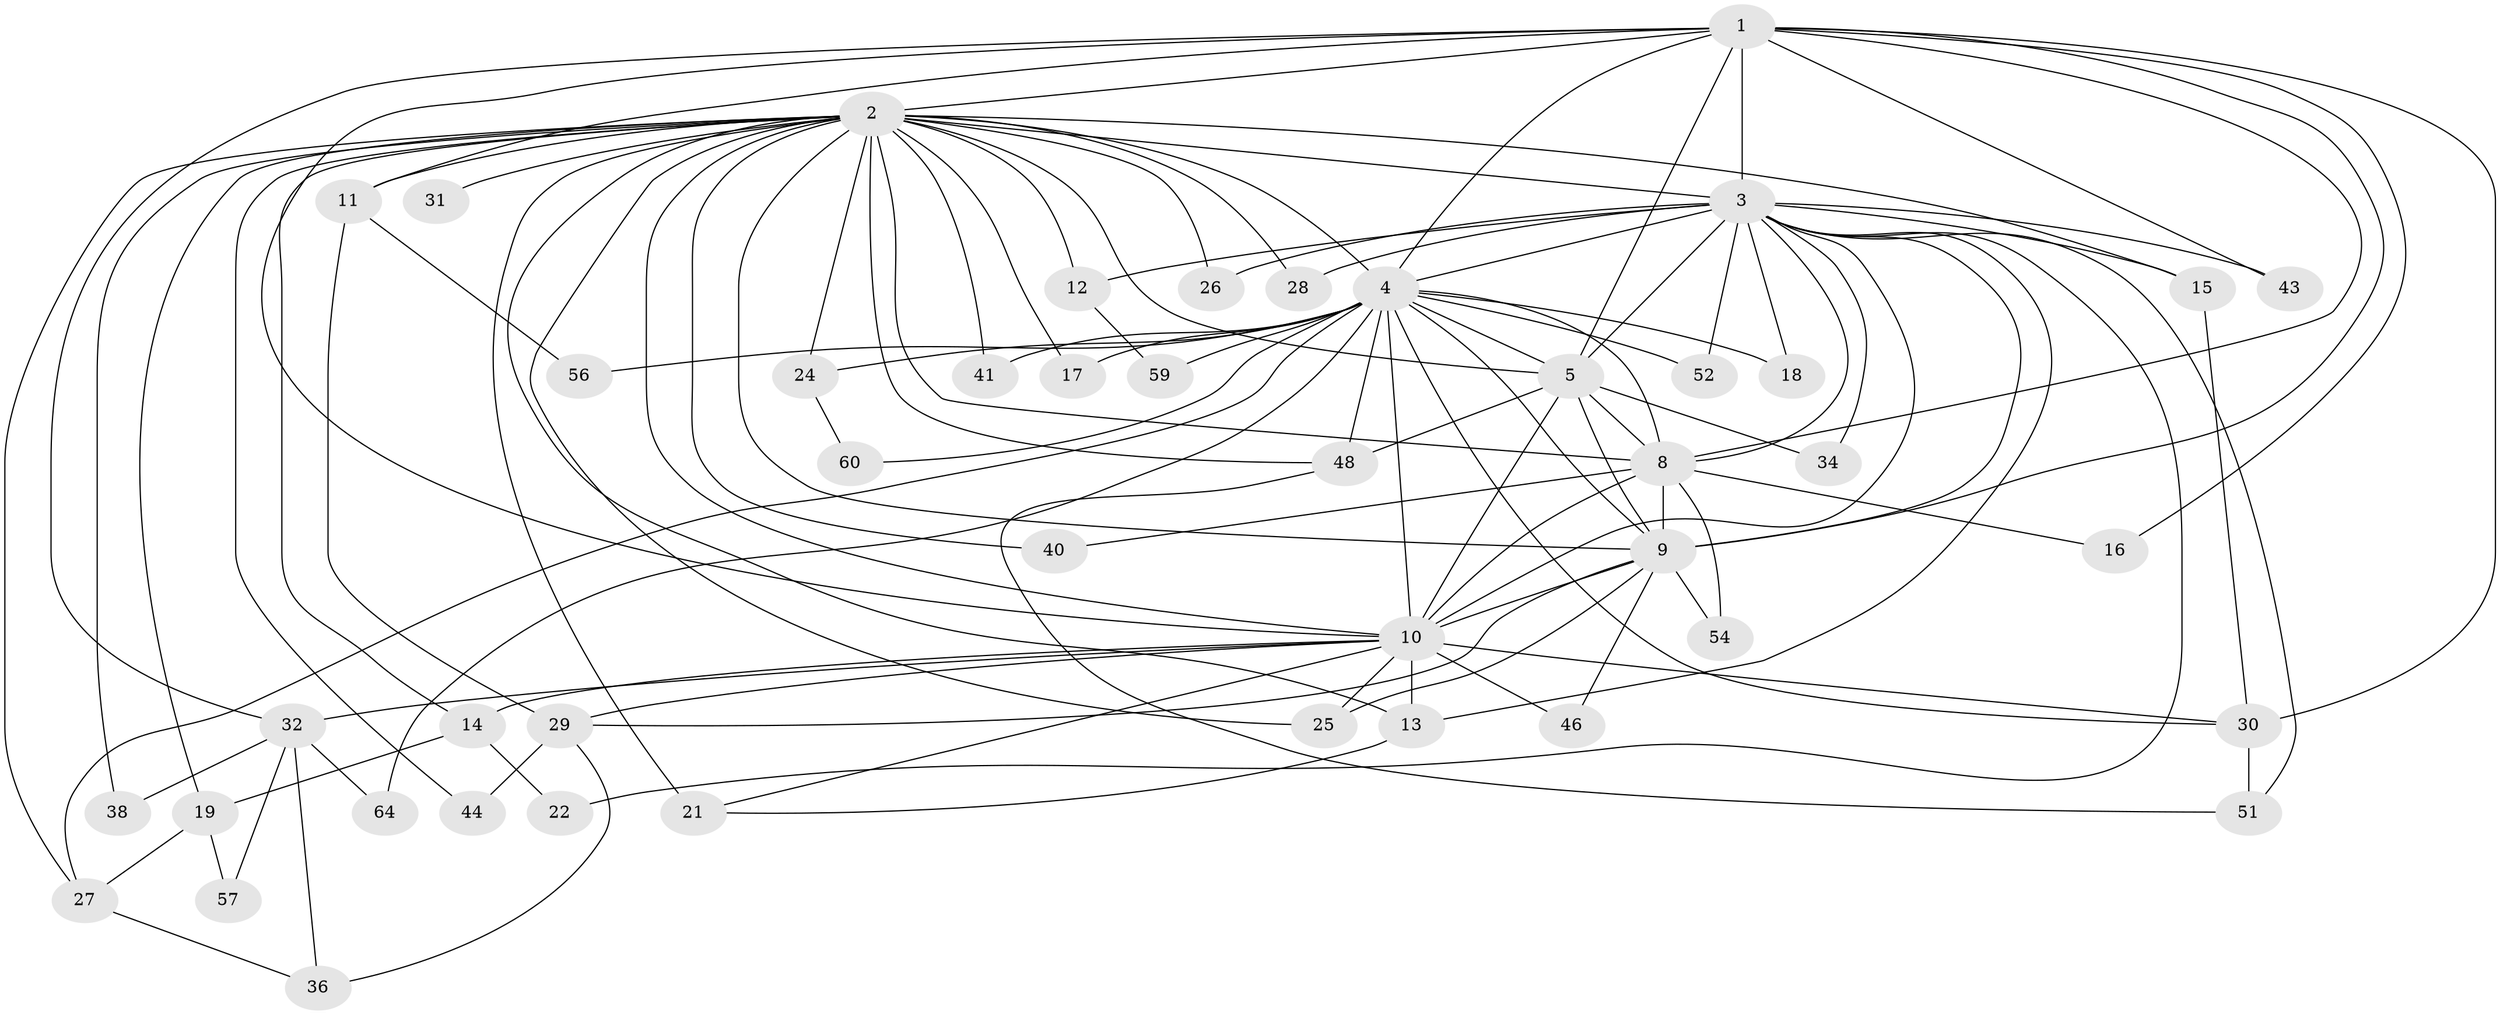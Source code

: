 // Generated by graph-tools (version 1.1) at 2025/51/02/27/25 19:51:41]
// undirected, 45 vertices, 111 edges
graph export_dot {
graph [start="1"]
  node [color=gray90,style=filled];
  1 [super="+35"];
  2 [super="+7"];
  3 [super="+6"];
  4 [super="+20"];
  5 [super="+63"];
  8 [super="+23"];
  9 [super="+33"];
  10 [super="+47"];
  11;
  12;
  13 [super="+50"];
  14;
  15;
  16;
  17 [super="+42"];
  18;
  19 [super="+37"];
  21 [super="+49"];
  22;
  24;
  25;
  26;
  27;
  28;
  29 [super="+58"];
  30 [super="+39"];
  31 [super="+62"];
  32 [super="+45"];
  34;
  36 [super="+53"];
  38;
  40;
  41;
  43;
  44;
  46;
  48 [super="+55"];
  51 [super="+61"];
  52;
  54;
  56;
  57;
  59;
  60;
  64;
  1 -- 2 [weight=2];
  1 -- 3 [weight=2];
  1 -- 4;
  1 -- 5;
  1 -- 8 [weight=2];
  1 -- 9;
  1 -- 10;
  1 -- 11;
  1 -- 16;
  1 -- 32;
  1 -- 43;
  1 -- 30;
  2 -- 3 [weight=4];
  2 -- 4 [weight=2];
  2 -- 5 [weight=2];
  2 -- 8 [weight=2];
  2 -- 9 [weight=2];
  2 -- 10 [weight=2];
  2 -- 11;
  2 -- 13;
  2 -- 15;
  2 -- 17;
  2 -- 19;
  2 -- 24;
  2 -- 25;
  2 -- 26;
  2 -- 27;
  2 -- 31 [weight=3];
  2 -- 41;
  2 -- 44;
  2 -- 48;
  2 -- 12;
  2 -- 14;
  2 -- 28;
  2 -- 38;
  2 -- 40;
  2 -- 21;
  3 -- 4 [weight=2];
  3 -- 5 [weight=2];
  3 -- 8 [weight=2];
  3 -- 9 [weight=2];
  3 -- 10 [weight=2];
  3 -- 18;
  3 -- 26;
  3 -- 28;
  3 -- 52;
  3 -- 34;
  3 -- 43;
  3 -- 12;
  3 -- 13;
  3 -- 15;
  3 -- 51;
  3 -- 22;
  4 -- 5;
  4 -- 8;
  4 -- 9;
  4 -- 10 [weight=2];
  4 -- 17 [weight=2];
  4 -- 18;
  4 -- 24;
  4 -- 27;
  4 -- 41;
  4 -- 48 [weight=2];
  4 -- 52;
  4 -- 56;
  4 -- 59;
  4 -- 60;
  4 -- 64;
  4 -- 30;
  5 -- 8;
  5 -- 9;
  5 -- 10 [weight=2];
  5 -- 34;
  5 -- 48;
  8 -- 9;
  8 -- 10;
  8 -- 16;
  8 -- 40;
  8 -- 54;
  9 -- 10;
  9 -- 46;
  9 -- 54;
  9 -- 29;
  9 -- 25;
  10 -- 14;
  10 -- 21;
  10 -- 25;
  10 -- 29;
  10 -- 30;
  10 -- 32 [weight=2];
  10 -- 46;
  10 -- 13;
  11 -- 29;
  11 -- 56;
  12 -- 59;
  13 -- 21;
  14 -- 19;
  14 -- 22;
  15 -- 30;
  19 -- 57;
  19 -- 27;
  24 -- 60;
  27 -- 36;
  29 -- 36;
  29 -- 44;
  30 -- 51;
  32 -- 36;
  32 -- 38;
  32 -- 57;
  32 -- 64;
  48 -- 51;
}
